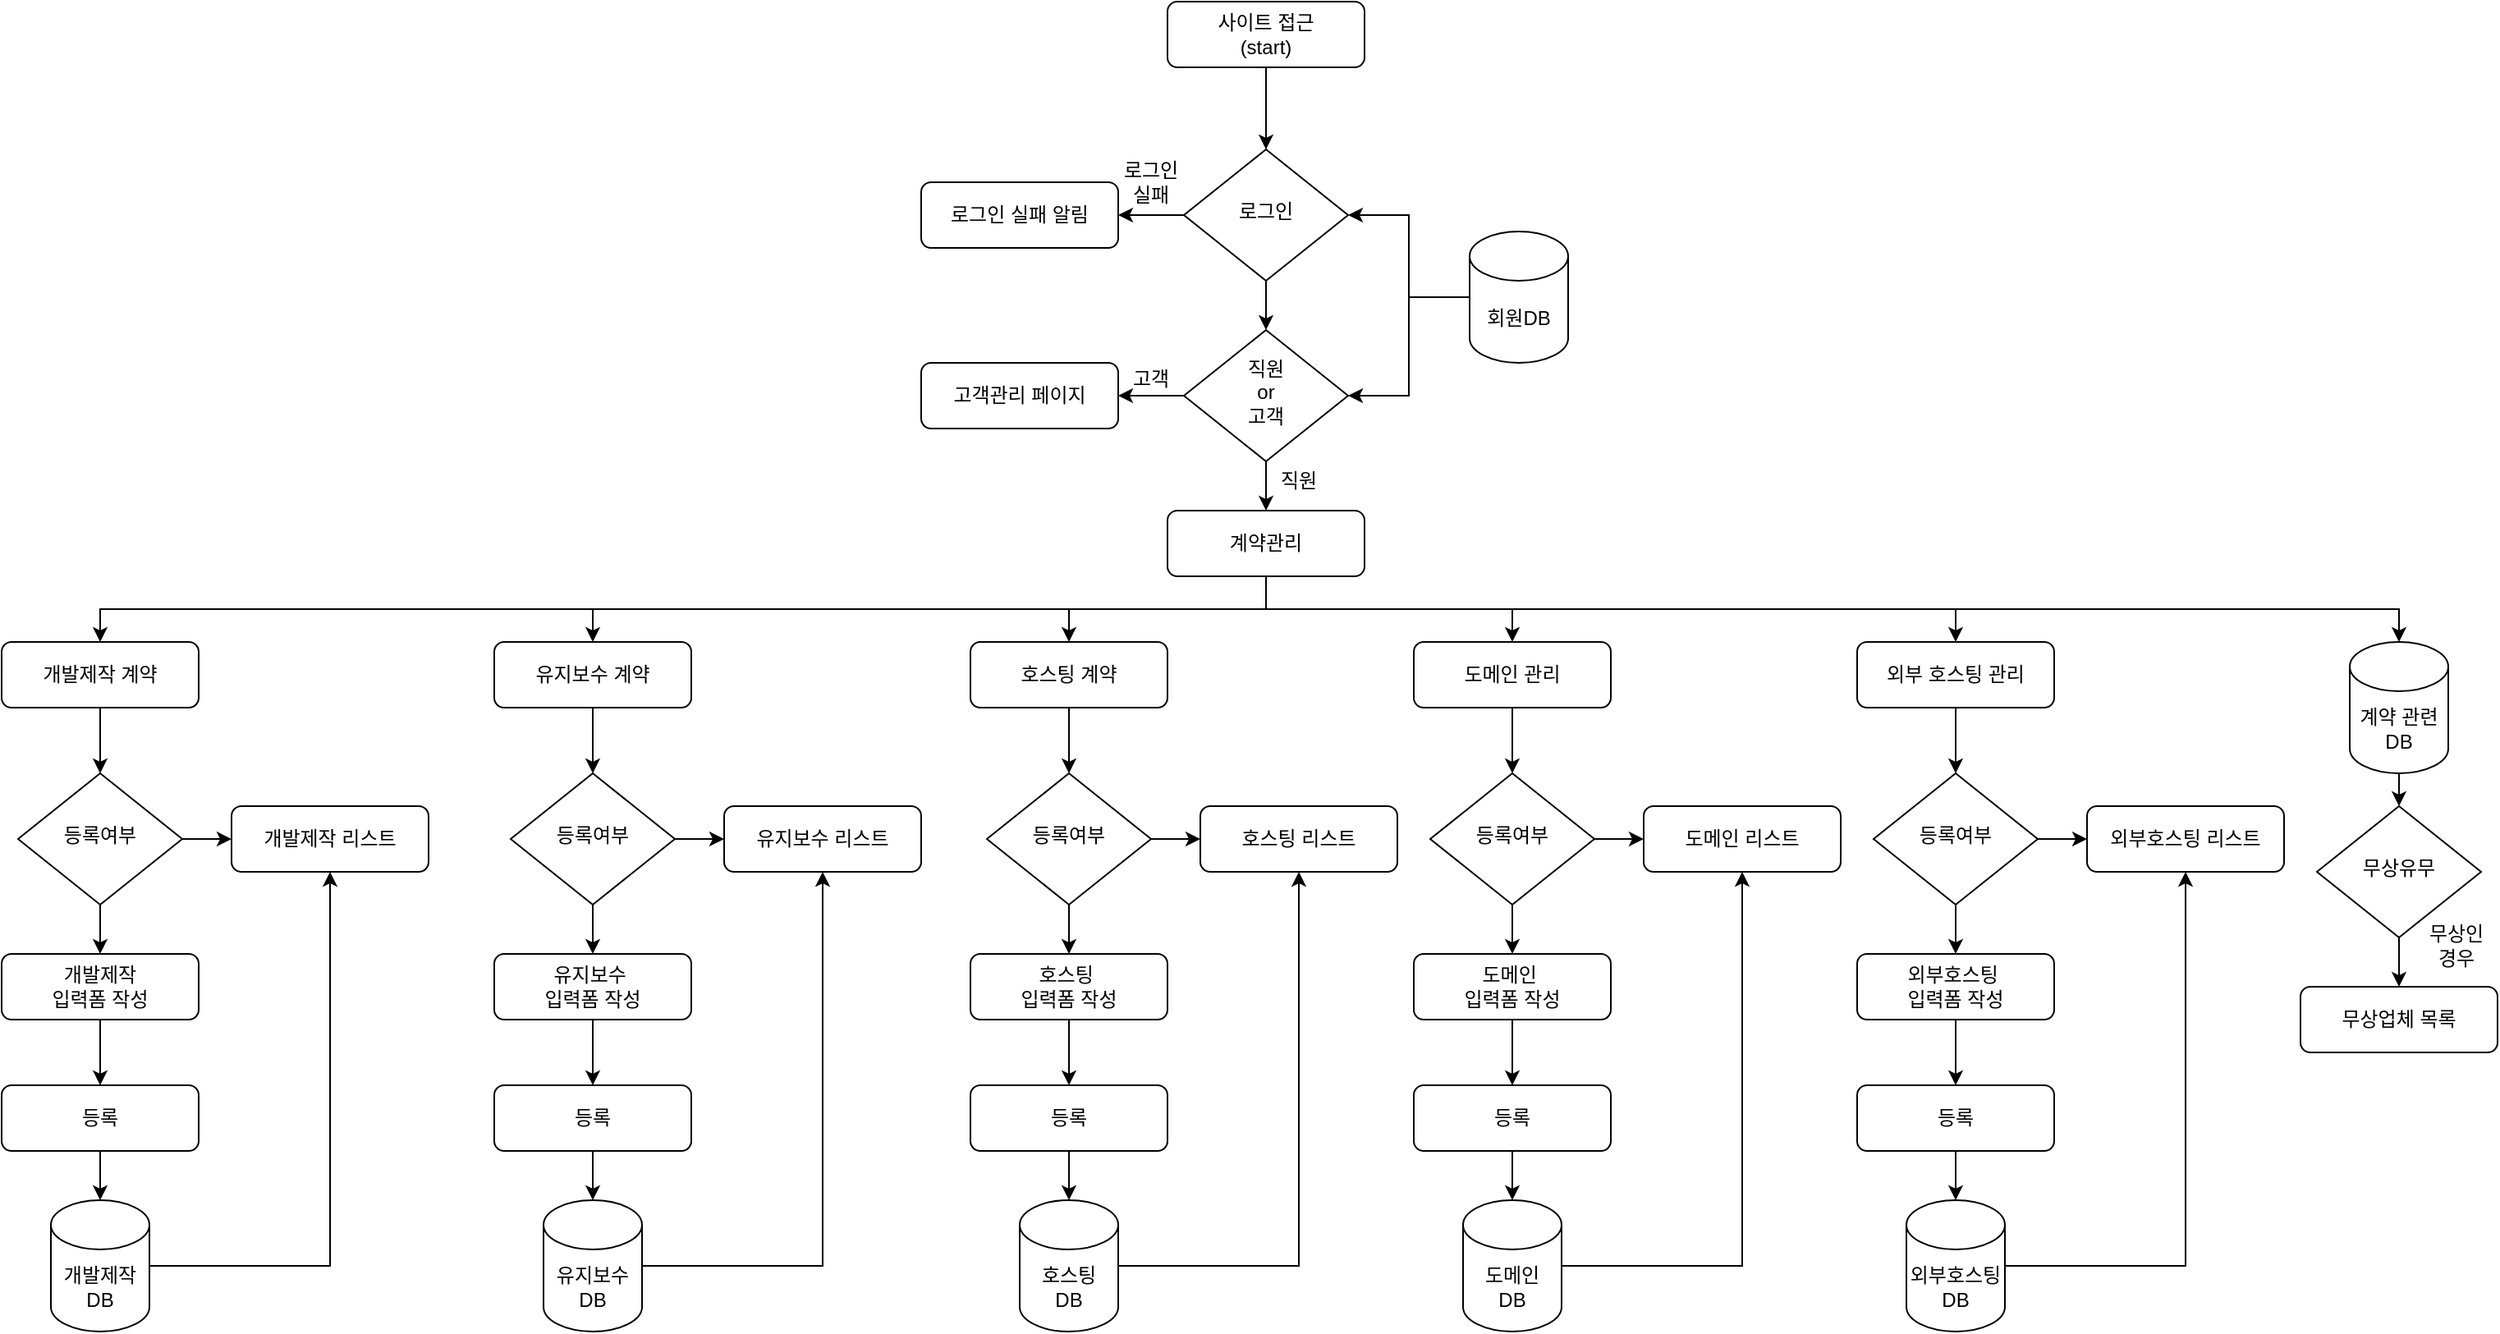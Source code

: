 <mxfile version="13.8.3" type="device"><diagram id="7pVNXSHlFKWryhJMsmal" name="Page-1"><mxGraphModel dx="2009" dy="707" grid="1" gridSize="10" guides="1" tooltips="1" connect="1" arrows="1" fold="1" page="1" pageScale="1" pageWidth="827" pageHeight="1169" math="0" shadow="0"><root><mxCell id="0"/><mxCell id="1" parent="0"/><mxCell id="SCZ_OIpYjbCjCRX3FZxB-89" style="edgeStyle=orthogonalEdgeStyle;rounded=0;orthogonalLoop=1;jettySize=auto;html=1;exitX=0.5;exitY=1;exitDx=0;exitDy=0;entryX=0.5;entryY=0;entryDx=0;entryDy=0;" edge="1" parent="1" source="SCZ_OIpYjbCjCRX3FZxB-90" target="SCZ_OIpYjbCjCRX3FZxB-93"><mxGeometry relative="1" as="geometry"/></mxCell><mxCell id="SCZ_OIpYjbCjCRX3FZxB-90" value="사이트 접근&lt;br&gt;(start)" style="rounded=1;whiteSpace=wrap;html=1;fontSize=12;glass=0;strokeWidth=1;shadow=0;" vertex="1" parent="1"><mxGeometry x="310" y="20" width="120" height="40" as="geometry"/></mxCell><mxCell id="SCZ_OIpYjbCjCRX3FZxB-91" style="edgeStyle=orthogonalEdgeStyle;rounded=0;orthogonalLoop=1;jettySize=auto;html=1;exitX=0;exitY=0.5;exitDx=0;exitDy=0;entryX=1;entryY=0.5;entryDx=0;entryDy=0;" edge="1" parent="1" source="SCZ_OIpYjbCjCRX3FZxB-93" target="SCZ_OIpYjbCjCRX3FZxB-95"><mxGeometry relative="1" as="geometry"/></mxCell><mxCell id="SCZ_OIpYjbCjCRX3FZxB-92" style="edgeStyle=orthogonalEdgeStyle;rounded=0;orthogonalLoop=1;jettySize=auto;html=1;exitX=0.5;exitY=1;exitDx=0;exitDy=0;entryX=0.5;entryY=0;entryDx=0;entryDy=0;" edge="1" parent="1" source="SCZ_OIpYjbCjCRX3FZxB-93" target="SCZ_OIpYjbCjCRX3FZxB-101"><mxGeometry relative="1" as="geometry"/></mxCell><mxCell id="SCZ_OIpYjbCjCRX3FZxB-93" value="로그인" style="rhombus;whiteSpace=wrap;html=1;shadow=0;fontFamily=Helvetica;fontSize=12;align=center;strokeWidth=1;spacing=6;spacingTop=-4;" vertex="1" parent="1"><mxGeometry x="320" y="110" width="100" height="80" as="geometry"/></mxCell><mxCell id="SCZ_OIpYjbCjCRX3FZxB-94" value="로그인실패" style="text;html=1;strokeColor=none;fillColor=none;align=center;verticalAlign=middle;whiteSpace=wrap;rounded=0;" vertex="1" parent="1"><mxGeometry x="280" y="120" width="40" height="20" as="geometry"/></mxCell><mxCell id="SCZ_OIpYjbCjCRX3FZxB-95" value="로그인 실패 알림" style="rounded=1;whiteSpace=wrap;html=1;fontSize=12;glass=0;strokeWidth=1;shadow=0;" vertex="1" parent="1"><mxGeometry x="160" y="130" width="120" height="40" as="geometry"/></mxCell><mxCell id="SCZ_OIpYjbCjCRX3FZxB-96" style="edgeStyle=orthogonalEdgeStyle;rounded=0;orthogonalLoop=1;jettySize=auto;html=1;exitX=0;exitY=0.5;exitDx=0;exitDy=0;exitPerimeter=0;entryX=1;entryY=0.5;entryDx=0;entryDy=0;" edge="1" parent="1" source="SCZ_OIpYjbCjCRX3FZxB-98" target="SCZ_OIpYjbCjCRX3FZxB-93"><mxGeometry relative="1" as="geometry"/></mxCell><mxCell id="SCZ_OIpYjbCjCRX3FZxB-97" style="edgeStyle=orthogonalEdgeStyle;rounded=0;orthogonalLoop=1;jettySize=auto;html=1;exitX=0;exitY=0.5;exitDx=0;exitDy=0;exitPerimeter=0;entryX=1;entryY=0.5;entryDx=0;entryDy=0;" edge="1" parent="1" source="SCZ_OIpYjbCjCRX3FZxB-98" target="SCZ_OIpYjbCjCRX3FZxB-101"><mxGeometry relative="1" as="geometry"/></mxCell><mxCell id="SCZ_OIpYjbCjCRX3FZxB-98" value="회원DB" style="shape=cylinder3;whiteSpace=wrap;html=1;boundedLbl=1;backgroundOutline=1;size=15;" vertex="1" parent="1"><mxGeometry x="494" y="160" width="60" height="80" as="geometry"/></mxCell><mxCell id="SCZ_OIpYjbCjCRX3FZxB-99" style="edgeStyle=orthogonalEdgeStyle;rounded=0;orthogonalLoop=1;jettySize=auto;html=1;exitX=0.5;exitY=1;exitDx=0;exitDy=0;" edge="1" parent="1" source="SCZ_OIpYjbCjCRX3FZxB-101" target="SCZ_OIpYjbCjCRX3FZxB-103"><mxGeometry relative="1" as="geometry"><mxPoint x="370" y="330" as="targetPoint"/></mxGeometry></mxCell><mxCell id="SCZ_OIpYjbCjCRX3FZxB-100" style="edgeStyle=orthogonalEdgeStyle;rounded=0;orthogonalLoop=1;jettySize=auto;html=1;exitX=0;exitY=0.5;exitDx=0;exitDy=0;" edge="1" parent="1" source="SCZ_OIpYjbCjCRX3FZxB-101" target="SCZ_OIpYjbCjCRX3FZxB-104"><mxGeometry relative="1" as="geometry"><mxPoint x="300" y="260" as="targetPoint"/></mxGeometry></mxCell><mxCell id="SCZ_OIpYjbCjCRX3FZxB-101" value="직원&lt;br&gt;or&lt;br&gt;고객" style="rhombus;whiteSpace=wrap;html=1;shadow=0;fontFamily=Helvetica;fontSize=12;align=center;strokeWidth=1;spacing=6;spacingTop=-4;" vertex="1" parent="1"><mxGeometry x="320" y="220" width="100" height="80" as="geometry"/></mxCell><mxCell id="SCZ_OIpYjbCjCRX3FZxB-102" value="직원" style="text;html=1;strokeColor=none;fillColor=none;align=center;verticalAlign=middle;whiteSpace=wrap;rounded=0;" vertex="1" parent="1"><mxGeometry x="370" y="302" width="40" height="20" as="geometry"/></mxCell><mxCell id="SCZ_OIpYjbCjCRX3FZxB-111" style="edgeStyle=orthogonalEdgeStyle;rounded=0;orthogonalLoop=1;jettySize=auto;html=1;exitX=0.5;exitY=1;exitDx=0;exitDy=0;entryX=0.5;entryY=0;entryDx=0;entryDy=0;" edge="1" parent="1" source="SCZ_OIpYjbCjCRX3FZxB-103" target="SCZ_OIpYjbCjCRX3FZxB-108"><mxGeometry relative="1" as="geometry"/></mxCell><mxCell id="SCZ_OIpYjbCjCRX3FZxB-112" style="edgeStyle=orthogonalEdgeStyle;rounded=0;orthogonalLoop=1;jettySize=auto;html=1;exitX=0.5;exitY=1;exitDx=0;exitDy=0;" edge="1" parent="1" source="SCZ_OIpYjbCjCRX3FZxB-103" target="SCZ_OIpYjbCjCRX3FZxB-107"><mxGeometry relative="1" as="geometry"/></mxCell><mxCell id="SCZ_OIpYjbCjCRX3FZxB-113" style="edgeStyle=orthogonalEdgeStyle;rounded=0;orthogonalLoop=1;jettySize=auto;html=1;exitX=0.5;exitY=1;exitDx=0;exitDy=0;" edge="1" parent="1" source="SCZ_OIpYjbCjCRX3FZxB-103" target="SCZ_OIpYjbCjCRX3FZxB-109"><mxGeometry relative="1" as="geometry"/></mxCell><mxCell id="SCZ_OIpYjbCjCRX3FZxB-114" style="edgeStyle=orthogonalEdgeStyle;rounded=0;orthogonalLoop=1;jettySize=auto;html=1;exitX=0.5;exitY=1;exitDx=0;exitDy=0;" edge="1" parent="1" source="SCZ_OIpYjbCjCRX3FZxB-103" target="SCZ_OIpYjbCjCRX3FZxB-110"><mxGeometry relative="1" as="geometry"/></mxCell><mxCell id="SCZ_OIpYjbCjCRX3FZxB-115" style="edgeStyle=orthogonalEdgeStyle;rounded=0;orthogonalLoop=1;jettySize=auto;html=1;exitX=0.5;exitY=1;exitDx=0;exitDy=0;entryX=0.5;entryY=0;entryDx=0;entryDy=0;" edge="1" parent="1" source="SCZ_OIpYjbCjCRX3FZxB-103" target="SCZ_OIpYjbCjCRX3FZxB-106"><mxGeometry relative="1" as="geometry"/></mxCell><mxCell id="SCZ_OIpYjbCjCRX3FZxB-177" style="edgeStyle=orthogonalEdgeStyle;rounded=0;orthogonalLoop=1;jettySize=auto;html=1;exitX=0.5;exitY=1;exitDx=0;exitDy=0;" edge="1" parent="1" source="SCZ_OIpYjbCjCRX3FZxB-103" target="SCZ_OIpYjbCjCRX3FZxB-187"><mxGeometry relative="1" as="geometry"><mxPoint x="1060" y="410" as="targetPoint"/></mxGeometry></mxCell><mxCell id="SCZ_OIpYjbCjCRX3FZxB-103" value="계약관리" style="rounded=1;whiteSpace=wrap;html=1;fontSize=12;glass=0;strokeWidth=1;shadow=0;" vertex="1" parent="1"><mxGeometry x="310" y="330" width="120" height="40" as="geometry"/></mxCell><mxCell id="SCZ_OIpYjbCjCRX3FZxB-104" value="고객관리 페이지" style="rounded=1;whiteSpace=wrap;html=1;fontSize=12;glass=0;strokeWidth=1;shadow=0;" vertex="1" parent="1"><mxGeometry x="160" y="240" width="120" height="40" as="geometry"/></mxCell><mxCell id="SCZ_OIpYjbCjCRX3FZxB-105" value="고객" style="text;html=1;strokeColor=none;fillColor=none;align=center;verticalAlign=middle;whiteSpace=wrap;rounded=0;" vertex="1" parent="1"><mxGeometry x="280" y="240" width="40" height="20" as="geometry"/></mxCell><mxCell id="SCZ_OIpYjbCjCRX3FZxB-117" style="edgeStyle=orthogonalEdgeStyle;rounded=0;orthogonalLoop=1;jettySize=auto;html=1;exitX=0.5;exitY=1;exitDx=0;exitDy=0;" edge="1" parent="1" source="SCZ_OIpYjbCjCRX3FZxB-106" target="SCZ_OIpYjbCjCRX3FZxB-116"><mxGeometry relative="1" as="geometry"/></mxCell><mxCell id="SCZ_OIpYjbCjCRX3FZxB-106" value="개발제작 계약&lt;span style=&quot;color: rgba(0 , 0 , 0 , 0) ; font-family: monospace ; font-size: 0px&quot;&gt;%3CmxGraphModel%3E%3Croot%3E%3CmxCell%20id%3D%220%22%2F%3E%3CmxCell%20id%3D%221%22%20parent%3D%220%22%2F%3E%3CmxCell%20id%3D%222%22%20value%3D%22%EA%B3%84%EC%95%BD%EA%B4%80%EB%A6%AC%22%20style%3D%22rounded%3D1%3BwhiteSpace%3Dwrap%3Bhtml%3D1%3BfontSize%3D12%3Bglass%3D0%3BstrokeWidth%3D1%3Bshadow%3D0%3B%22%20vertex%3D%221%22%20parent%3D%221%22%3E%3CmxGeometry%20x%3D%22310%22%20y%3D%22330%22%20width%3D%22120%22%20height%3D%2240%22%20as%3D%22geometry%22%2F%3E%3C%2FmxCell%3E%3C%2Froot%3E%3C%2FmxGraphModel%3E&lt;/span&gt;" style="rounded=1;whiteSpace=wrap;html=1;fontSize=12;glass=0;strokeWidth=1;shadow=0;" vertex="1" parent="1"><mxGeometry x="-400" y="410" width="120" height="40" as="geometry"/></mxCell><mxCell id="SCZ_OIpYjbCjCRX3FZxB-129" style="edgeStyle=orthogonalEdgeStyle;rounded=0;orthogonalLoop=1;jettySize=auto;html=1;exitX=0.5;exitY=1;exitDx=0;exitDy=0;entryX=0.5;entryY=0;entryDx=0;entryDy=0;" edge="1" parent="1" source="SCZ_OIpYjbCjCRX3FZxB-107" target="SCZ_OIpYjbCjCRX3FZxB-126"><mxGeometry relative="1" as="geometry"/></mxCell><mxCell id="SCZ_OIpYjbCjCRX3FZxB-107" value="유지보수 계약" style="rounded=1;whiteSpace=wrap;html=1;fontSize=12;glass=0;strokeWidth=1;shadow=0;" vertex="1" parent="1"><mxGeometry x="-100" y="410" width="120" height="40" as="geometry"/></mxCell><mxCell id="SCZ_OIpYjbCjCRX3FZxB-135" style="edgeStyle=orthogonalEdgeStyle;rounded=0;orthogonalLoop=1;jettySize=auto;html=1;exitX=0.5;exitY=1;exitDx=0;exitDy=0;entryX=0.5;entryY=0;entryDx=0;entryDy=0;" edge="1" parent="1" source="SCZ_OIpYjbCjCRX3FZxB-108" target="SCZ_OIpYjbCjCRX3FZxB-132"><mxGeometry relative="1" as="geometry"/></mxCell><mxCell id="SCZ_OIpYjbCjCRX3FZxB-108" value="호스팅 계약" style="rounded=1;whiteSpace=wrap;html=1;fontSize=12;glass=0;strokeWidth=1;shadow=0;" vertex="1" parent="1"><mxGeometry x="190" y="410" width="120" height="40" as="geometry"/></mxCell><mxCell id="SCZ_OIpYjbCjCRX3FZxB-141" style="edgeStyle=orthogonalEdgeStyle;rounded=0;orthogonalLoop=1;jettySize=auto;html=1;exitX=0.5;exitY=1;exitDx=0;exitDy=0;" edge="1" parent="1" source="SCZ_OIpYjbCjCRX3FZxB-109" target="SCZ_OIpYjbCjCRX3FZxB-138"><mxGeometry relative="1" as="geometry"/></mxCell><mxCell id="SCZ_OIpYjbCjCRX3FZxB-109" value="도메인 관리" style="rounded=1;whiteSpace=wrap;html=1;fontSize=12;glass=0;strokeWidth=1;shadow=0;" vertex="1" parent="1"><mxGeometry x="460" y="410" width="120" height="40" as="geometry"/></mxCell><mxCell id="SCZ_OIpYjbCjCRX3FZxB-147" style="edgeStyle=orthogonalEdgeStyle;rounded=0;orthogonalLoop=1;jettySize=auto;html=1;exitX=0.5;exitY=1;exitDx=0;exitDy=0;" edge="1" parent="1" source="SCZ_OIpYjbCjCRX3FZxB-110" target="SCZ_OIpYjbCjCRX3FZxB-144"><mxGeometry relative="1" as="geometry"/></mxCell><mxCell id="SCZ_OIpYjbCjCRX3FZxB-110" value="외부 호스팅 관리" style="rounded=1;whiteSpace=wrap;html=1;fontSize=12;glass=0;strokeWidth=1;shadow=0;" vertex="1" parent="1"><mxGeometry x="730" y="410" width="120" height="40" as="geometry"/></mxCell><mxCell id="SCZ_OIpYjbCjCRX3FZxB-120" style="edgeStyle=orthogonalEdgeStyle;rounded=0;orthogonalLoop=1;jettySize=auto;html=1;exitX=1;exitY=0.5;exitDx=0;exitDy=0;entryX=0;entryY=0.5;entryDx=0;entryDy=0;" edge="1" parent="1" source="SCZ_OIpYjbCjCRX3FZxB-116" target="SCZ_OIpYjbCjCRX3FZxB-118"><mxGeometry relative="1" as="geometry"/></mxCell><mxCell id="SCZ_OIpYjbCjCRX3FZxB-123" style="edgeStyle=orthogonalEdgeStyle;rounded=0;orthogonalLoop=1;jettySize=auto;html=1;exitX=0.5;exitY=1;exitDx=0;exitDy=0;entryX=0.5;entryY=0;entryDx=0;entryDy=0;" edge="1" parent="1" source="SCZ_OIpYjbCjCRX3FZxB-116" target="SCZ_OIpYjbCjCRX3FZxB-122"><mxGeometry relative="1" as="geometry"/></mxCell><mxCell id="SCZ_OIpYjbCjCRX3FZxB-116" value="등록여부" style="rhombus;whiteSpace=wrap;html=1;shadow=0;fontFamily=Helvetica;fontSize=12;align=center;strokeWidth=1;spacing=6;spacingTop=-4;" vertex="1" parent="1"><mxGeometry x="-390" y="490" width="100" height="80" as="geometry"/></mxCell><mxCell id="SCZ_OIpYjbCjCRX3FZxB-118" value="개발제작 리스트&lt;span style=&quot;color: rgba(0 , 0 , 0 , 0) ; font-family: monospace ; font-size: 0px&quot;&gt;%3CmxGraphModel%3E%3Croot%3E%3CmxCell%20id%3D%220%22%2F%3E%3CmxCell%20id%3D%221%22%20parent%3D%220%22%2F%3E%3CmxCell%20id%3D%222%22%20value%3D%22%EA%B3%84%EC%95%BD%EA%B4%80%EB%A6%AC%22%20style%3D%22rounded%3D1%3BwhiteSpace%3Dwrap%3Bhtml%3D1%3BfontSize%3D12%3Bglass%3D0%3BstrokeWidth%3D1%3Bshadow%3D0%3B%22%20vertex%3D%221%22%20parent%3D%221%22%3E%3CmxGeometry%20x%3D%22310%22%20y%3D%22330%22%20width%3D%22120%22%20height%3D%2240%22%20as%3D%22geometry%22%2F%3E%3C%2FmxCell%3E%3C%2Froot%3E%3C%2FmxGraphModel%3E&lt;/span&gt;" style="rounded=1;whiteSpace=wrap;html=1;fontSize=12;glass=0;strokeWidth=1;shadow=0;" vertex="1" parent="1"><mxGeometry x="-260" y="510" width="120" height="40" as="geometry"/></mxCell><mxCell id="SCZ_OIpYjbCjCRX3FZxB-159" style="edgeStyle=orthogonalEdgeStyle;rounded=0;orthogonalLoop=1;jettySize=auto;html=1;exitX=0.5;exitY=1;exitDx=0;exitDy=0;" edge="1" parent="1" source="SCZ_OIpYjbCjCRX3FZxB-122" target="SCZ_OIpYjbCjCRX3FZxB-149"><mxGeometry relative="1" as="geometry"/></mxCell><mxCell id="SCZ_OIpYjbCjCRX3FZxB-122" value="개발제작 &lt;br&gt;입력폼 작성&lt;span style=&quot;color: rgba(0 , 0 , 0 , 0) ; font-family: monospace ; font-size: 0px&quot;&gt;입%3CmxGraphModel%3E%3Croot%3E%3CmxCell%20id%3D%220%22%2F%3E%3CmxCell%20id%3D%221%22%20parent%3D%220%22%2F%3E%3CmxCell%20id%3D%222%22%20value%3D%22%EA%B3%84%EC%95%BD%EA%B4%80%EB%A6%AC%22%20style%3D%22rounded%3D1%3BwhiteSpace%3Dwrap%3Bhtml%3D1%3BfontSize%3D12%3Bglass%3D0%3BstrokeWidth%3D1%3Bshadow%3D0%3B%22%20vertex%3D%221%22%20parent%3D%221%22%3E%3CmxGeometry%20x%3D%22310%22%20y%3D%22330%22%20width%3D%22120%22%20height%3D%2240%22%20as%3D%22geometry%22%2F%3E%3C%2FmxCell%3E%3C%2Froot%3E%3C%2FmxGraphModel%&lt;/span&gt;" style="rounded=1;whiteSpace=wrap;html=1;fontSize=12;glass=0;strokeWidth=1;shadow=0;" vertex="1" parent="1"><mxGeometry x="-400" y="600" width="120" height="40" as="geometry"/></mxCell><mxCell id="SCZ_OIpYjbCjCRX3FZxB-124" style="edgeStyle=orthogonalEdgeStyle;rounded=0;orthogonalLoop=1;jettySize=auto;html=1;exitX=1;exitY=0.5;exitDx=0;exitDy=0;entryX=0;entryY=0.5;entryDx=0;entryDy=0;" edge="1" parent="1" source="SCZ_OIpYjbCjCRX3FZxB-126" target="SCZ_OIpYjbCjCRX3FZxB-127"><mxGeometry relative="1" as="geometry"/></mxCell><mxCell id="SCZ_OIpYjbCjCRX3FZxB-125" style="edgeStyle=orthogonalEdgeStyle;rounded=0;orthogonalLoop=1;jettySize=auto;html=1;exitX=0.5;exitY=1;exitDx=0;exitDy=0;entryX=0.5;entryY=0;entryDx=0;entryDy=0;" edge="1" parent="1" source="SCZ_OIpYjbCjCRX3FZxB-126" target="SCZ_OIpYjbCjCRX3FZxB-128"><mxGeometry relative="1" as="geometry"/></mxCell><mxCell id="SCZ_OIpYjbCjCRX3FZxB-126" value="등록여부" style="rhombus;whiteSpace=wrap;html=1;shadow=0;fontFamily=Helvetica;fontSize=12;align=center;strokeWidth=1;spacing=6;spacingTop=-4;" vertex="1" parent="1"><mxGeometry x="-90" y="490" width="100" height="80" as="geometry"/></mxCell><mxCell id="SCZ_OIpYjbCjCRX3FZxB-127" value="유지보수 리스트&lt;span style=&quot;color: rgba(0 , 0 , 0 , 0) ; font-family: monospace ; font-size: 0px&quot;&gt;%3CmxGraphModel%3E%3Croot%3E%3CmxCell%20id%3D%220%22%2F%3E%3CmxCell%20id%3D%221%22%20parent%3D%220%22%2F%3E%3CmxCell%20id%3D%222%22%20value%3D%22%EA%B3%84%EC%95%BD%EA%B4%80%EB%A6%AC%22%20style%3D%22rounded%3D1%3BwhiteSpace%3Dwrap%3Bhtml%3D1%3BfontSize%3D12%3Bglass%3D0%3BstrokeWidth%3D1%3Bshadow%3D0%3B%22%20vertex%3D%221%22%20parent%3D%221%22%3E%3CmxGeometry%20x%3D%22310%22%20y%3D%22330%22%20width%3D%22120%22%20height%3D%2240%22%20as%3D%22geometry%22%2F%3E%3C%2FmxCell%3E%3C%2Froot%3E%3C%2FmxGraphModel%3E&lt;/span&gt;" style="rounded=1;whiteSpace=wrap;html=1;fontSize=12;glass=0;strokeWidth=1;shadow=0;" vertex="1" parent="1"><mxGeometry x="40" y="510" width="120" height="40" as="geometry"/></mxCell><mxCell id="SCZ_OIpYjbCjCRX3FZxB-158" style="edgeStyle=orthogonalEdgeStyle;rounded=0;orthogonalLoop=1;jettySize=auto;html=1;exitX=0.5;exitY=1;exitDx=0;exitDy=0;" edge="1" parent="1" source="SCZ_OIpYjbCjCRX3FZxB-128" target="SCZ_OIpYjbCjCRX3FZxB-150"><mxGeometry relative="1" as="geometry"/></mxCell><mxCell id="SCZ_OIpYjbCjCRX3FZxB-128" value="유지보수&amp;nbsp;&lt;br&gt;입력폼 작성&lt;span style=&quot;color: rgba(0 , 0 , 0 , 0) ; font-family: monospace ; font-size: 0px&quot;&gt;입%3CmxGraphModel%3E%3Croot%3E%3CmxCell%20id%3D%220%22%2F%3E%3CmxCell%20id%3D%221%22%20parent%3D%220%22%2F%3E%3CmxCell%20id%3D%222%22%20value%3D%22%EA%B3%84%EC%95%BD%EA%B4%80%EB%A6%AC%22%20style%3D%22rounded%3D1%3BwhiteSpace%3Dwrap%3Bhtml%3D1%3BfontSize%3D12%3Bglass%3D0%3BstrokeWidth%3D1%3Bshadow%3D0%3B%22%20vertex%3D%221%22%20parent%3D%221%22%3E%3CmxGeometry%20x%3D%22310%22%20y%3D%22330%22%20width%3D%22120%22%20height%3D%2240%22%20as%3D%22geometry%22%2F%3E%3C%2FmxCell%3E%3C%2Froot%3E%3C%2FmxGraphModel%&lt;/span&gt;" style="rounded=1;whiteSpace=wrap;html=1;fontSize=12;glass=0;strokeWidth=1;shadow=0;" vertex="1" parent="1"><mxGeometry x="-100" y="600" width="120" height="40" as="geometry"/></mxCell><mxCell id="SCZ_OIpYjbCjCRX3FZxB-130" style="edgeStyle=orthogonalEdgeStyle;rounded=0;orthogonalLoop=1;jettySize=auto;html=1;exitX=1;exitY=0.5;exitDx=0;exitDy=0;entryX=0;entryY=0.5;entryDx=0;entryDy=0;" edge="1" parent="1" source="SCZ_OIpYjbCjCRX3FZxB-132" target="SCZ_OIpYjbCjCRX3FZxB-133"><mxGeometry relative="1" as="geometry"/></mxCell><mxCell id="SCZ_OIpYjbCjCRX3FZxB-131" style="edgeStyle=orthogonalEdgeStyle;rounded=0;orthogonalLoop=1;jettySize=auto;html=1;exitX=0.5;exitY=1;exitDx=0;exitDy=0;entryX=0.5;entryY=0;entryDx=0;entryDy=0;" edge="1" parent="1" source="SCZ_OIpYjbCjCRX3FZxB-132" target="SCZ_OIpYjbCjCRX3FZxB-134"><mxGeometry relative="1" as="geometry"/></mxCell><mxCell id="SCZ_OIpYjbCjCRX3FZxB-132" value="등록여부" style="rhombus;whiteSpace=wrap;html=1;shadow=0;fontFamily=Helvetica;fontSize=12;align=center;strokeWidth=1;spacing=6;spacingTop=-4;" vertex="1" parent="1"><mxGeometry x="200" y="490" width="100" height="80" as="geometry"/></mxCell><mxCell id="SCZ_OIpYjbCjCRX3FZxB-133" value="호스팅 리스트&lt;span style=&quot;color: rgba(0 , 0 , 0 , 0) ; font-family: monospace ; font-size: 0px&quot;&gt;%3CmxGraphModel%3E%3Croot%3E%3CmxCell%20id%3D%220%22%2F%3E%3CmxCell%20id%3D%221%22%20parent%3D%220%22%2F%3E%3CmxCell%20id%3D%222%22%20value%3D%22%EA%B3%84%EC%95%BD%EA%B4%80%EB%A6%AC%22%20style%3D%22rounded%3D1%3BwhiteSpace%3Dwrap%3Bhtml%3D1%3BfontSize%3D12%3Bglass%3D0%3BstrokeWidth%3D1%3Bshadow%3D0%3B%22%20vertex%3D%221%22%20parent%3D%221%22%3E%3CmxGeometry%20x%3D%22310%22%20y%3D%22330%22%20width%3D%22120%22%20height%3D%2240%22%20as%3D%22geometry%22%2F%3E%3C%2FmxCell%3E%3C%2Froot%3E%3C%2FmxGraphModel%3E&lt;/span&gt;" style="rounded=1;whiteSpace=wrap;html=1;fontSize=12;glass=0;strokeWidth=1;shadow=0;" vertex="1" parent="1"><mxGeometry x="330" y="510" width="120" height="40" as="geometry"/></mxCell><mxCell id="SCZ_OIpYjbCjCRX3FZxB-157" style="edgeStyle=orthogonalEdgeStyle;rounded=0;orthogonalLoop=1;jettySize=auto;html=1;exitX=0.5;exitY=1;exitDx=0;exitDy=0;" edge="1" parent="1" source="SCZ_OIpYjbCjCRX3FZxB-134" target="SCZ_OIpYjbCjCRX3FZxB-151"><mxGeometry relative="1" as="geometry"/></mxCell><mxCell id="SCZ_OIpYjbCjCRX3FZxB-134" value="호스팅&amp;nbsp;&lt;br&gt;입력폼 작성&lt;span style=&quot;color: rgba(0 , 0 , 0 , 0) ; font-family: monospace ; font-size: 0px&quot;&gt;입%3CmxGraphModel%3E%3Croot%3E%3CmxCell%20id%3D%220%22%2F%3E%3CmxCell%20id%3D%221%22%20parent%3D%220%22%2F%3E%3CmxCell%20id%3D%222%22%20value%3D%22%EA%B3%84%EC%95%BD%EA%B4%80%EB%A6%AC%22%20style%3D%22rounded%3D1%3BwhiteSpace%3Dwrap%3Bhtml%3D1%3BfontSize%3D12%3Bglass%3D0%3BstrokeWidth%3D1%3Bshadow%3D0%3B%22%20vertex%3D%221%22%20parent%3D%221%22%3E%3CmxGeometry%20x%3D%22310%22%20y%3D%22330%22%20width%3D%22120%22%20height%3D%2240%22%20as%3D%22geometry%22%2F%3E%3C%2FmxCell%3E%3C%2Froot%3E%3C%2FmxGraphModel%&lt;/span&gt;" style="rounded=1;whiteSpace=wrap;html=1;fontSize=12;glass=0;strokeWidth=1;shadow=0;" vertex="1" parent="1"><mxGeometry x="190" y="600" width="120" height="40" as="geometry"/></mxCell><mxCell id="SCZ_OIpYjbCjCRX3FZxB-136" style="edgeStyle=orthogonalEdgeStyle;rounded=0;orthogonalLoop=1;jettySize=auto;html=1;exitX=1;exitY=0.5;exitDx=0;exitDy=0;entryX=0;entryY=0.5;entryDx=0;entryDy=0;" edge="1" parent="1" source="SCZ_OIpYjbCjCRX3FZxB-138" target="SCZ_OIpYjbCjCRX3FZxB-139"><mxGeometry relative="1" as="geometry"/></mxCell><mxCell id="SCZ_OIpYjbCjCRX3FZxB-137" style="edgeStyle=orthogonalEdgeStyle;rounded=0;orthogonalLoop=1;jettySize=auto;html=1;exitX=0.5;exitY=1;exitDx=0;exitDy=0;entryX=0.5;entryY=0;entryDx=0;entryDy=0;" edge="1" parent="1" source="SCZ_OIpYjbCjCRX3FZxB-138" target="SCZ_OIpYjbCjCRX3FZxB-140"><mxGeometry relative="1" as="geometry"/></mxCell><mxCell id="SCZ_OIpYjbCjCRX3FZxB-138" value="등록여부" style="rhombus;whiteSpace=wrap;html=1;shadow=0;fontFamily=Helvetica;fontSize=12;align=center;strokeWidth=1;spacing=6;spacingTop=-4;" vertex="1" parent="1"><mxGeometry x="470" y="490" width="100" height="80" as="geometry"/></mxCell><mxCell id="SCZ_OIpYjbCjCRX3FZxB-139" value="도메인 리스트&lt;span style=&quot;color: rgba(0 , 0 , 0 , 0) ; font-family: monospace ; font-size: 0px&quot;&gt;%3CmxGraphModel%3E%3Croot%3E%3CmxCell%20id%3D%220%22%2F%3E%3CmxCell%20id%3D%221%22%20parent%3D%220%22%2F%3E%3CmxCell%20id%3D%222%22%20value%3D%22%EA%B3%84%EC%95%BD%EA%B4%80%EB%A6%AC%22%20style%3D%22rounded%3D1%3BwhiteSpace%3Dwrap%3Bhtml%3D1%3BfontSize%3D12%3Bglass%3D0%3BstrokeWidth%3D1%3Bshadow%3D0%3B%22%20vertex%3D%221%22%20parent%3D%221%22%3E%3CmxGeometry%20x%3D%22310%22%20y%3D%22330%22%20width%3D%22120%22%20height%3D%2240%22%20as%3D%22geometry%22%2F%3E%3C%2FmxCell%3E%3C%2Froot%3E%3C%2FmxGraphModel%3E&lt;/span&gt;" style="rounded=1;whiteSpace=wrap;html=1;fontSize=12;glass=0;strokeWidth=1;shadow=0;" vertex="1" parent="1"><mxGeometry x="600" y="510" width="120" height="40" as="geometry"/></mxCell><mxCell id="SCZ_OIpYjbCjCRX3FZxB-156" style="edgeStyle=orthogonalEdgeStyle;rounded=0;orthogonalLoop=1;jettySize=auto;html=1;exitX=0.5;exitY=1;exitDx=0;exitDy=0;" edge="1" parent="1" source="SCZ_OIpYjbCjCRX3FZxB-140" target="SCZ_OIpYjbCjCRX3FZxB-152"><mxGeometry relative="1" as="geometry"/></mxCell><mxCell id="SCZ_OIpYjbCjCRX3FZxB-140" value="도메인&amp;nbsp;&lt;br&gt;입력폼 작성&lt;span style=&quot;color: rgba(0 , 0 , 0 , 0) ; font-family: monospace ; font-size: 0px&quot;&gt;입%3CmxGraphModel%3E%3Croot%3E%3CmxCell%20id%3D%220%22%2F%3E%3CmxCell%20id%3D%221%22%20parent%3D%220%22%2F%3E%3CmxCell%20id%3D%222%22%20value%3D%22%EA%B3%84%EC%95%BD%EA%B4%80%EB%A6%AC%22%20style%3D%22rounded%3D1%3BwhiteSpace%3Dwrap%3Bhtml%3D1%3BfontSize%3D12%3Bglass%3D0%3BstrokeWidth%3D1%3Bshadow%3D0%3B%22%20vertex%3D%221%22%20parent%3D%221%22%3E%3CmxGeometry%20x%3D%22310%22%20y%3D%22330%22%20width%3D%22120%22%20height%3D%2240%22%20as%3D%22geometry%22%2F%3E%3C%2FmxCell%3E%3C%2Froot%3E%3C%2FmxGraphModel%&lt;/span&gt;" style="rounded=1;whiteSpace=wrap;html=1;fontSize=12;glass=0;strokeWidth=1;shadow=0;" vertex="1" parent="1"><mxGeometry x="460" y="600" width="120" height="40" as="geometry"/></mxCell><mxCell id="SCZ_OIpYjbCjCRX3FZxB-142" style="edgeStyle=orthogonalEdgeStyle;rounded=0;orthogonalLoop=1;jettySize=auto;html=1;exitX=1;exitY=0.5;exitDx=0;exitDy=0;entryX=0;entryY=0.5;entryDx=0;entryDy=0;" edge="1" parent="1" source="SCZ_OIpYjbCjCRX3FZxB-144" target="SCZ_OIpYjbCjCRX3FZxB-145"><mxGeometry relative="1" as="geometry"/></mxCell><mxCell id="SCZ_OIpYjbCjCRX3FZxB-143" style="edgeStyle=orthogonalEdgeStyle;rounded=0;orthogonalLoop=1;jettySize=auto;html=1;exitX=0.5;exitY=1;exitDx=0;exitDy=0;entryX=0.5;entryY=0;entryDx=0;entryDy=0;" edge="1" parent="1" source="SCZ_OIpYjbCjCRX3FZxB-144" target="SCZ_OIpYjbCjCRX3FZxB-146"><mxGeometry relative="1" as="geometry"/></mxCell><mxCell id="SCZ_OIpYjbCjCRX3FZxB-144" value="등록여부" style="rhombus;whiteSpace=wrap;html=1;shadow=0;fontFamily=Helvetica;fontSize=12;align=center;strokeWidth=1;spacing=6;spacingTop=-4;" vertex="1" parent="1"><mxGeometry x="740" y="490" width="100" height="80" as="geometry"/></mxCell><mxCell id="SCZ_OIpYjbCjCRX3FZxB-145" value="외부호스팅 리스트&lt;span style=&quot;color: rgba(0 , 0 , 0 , 0) ; font-family: monospace ; font-size: 0px&quot;&gt;%3CmxGraphModel%3E%3Croot%3E%3CmxCell%20id%3D%220%22%2F%3E%3CmxCell%20id%3D%221%22%20parent%3D%220%22%2F%3E%3CmxCell%20id%3D%222%22%20value%3D%22%EA%B3%84%EC%95%BD%EA%B4%80%EB%A6%AC%22%20style%3D%22rounded%3D1%3BwhiteSpace%3Dwrap%3Bhtml%3D1%3BfontSize%3D12%3Bglass%3D0%3BstrokeWidth%3D1%3Bshadow%3D0%3B%22%20vertex%3D%221%22%20parent%3D%221%22%3E%3CmxGeometry%20x%3D%22310%22%20y%3D%22330%22%20width%3D%22120%22%20height%3D%2240%22%20as%3D%22geometry%22%2F%3E%3C%2FmxCell%3E%3C%2Froot%3E%3C%2FmxGraphModel%3E&lt;/span&gt;" style="rounded=1;whiteSpace=wrap;html=1;fontSize=12;glass=0;strokeWidth=1;shadow=0;" vertex="1" parent="1"><mxGeometry x="870" y="510" width="120" height="40" as="geometry"/></mxCell><mxCell id="SCZ_OIpYjbCjCRX3FZxB-155" style="edgeStyle=orthogonalEdgeStyle;rounded=0;orthogonalLoop=1;jettySize=auto;html=1;exitX=0.5;exitY=1;exitDx=0;exitDy=0;" edge="1" parent="1" source="SCZ_OIpYjbCjCRX3FZxB-146" target="SCZ_OIpYjbCjCRX3FZxB-153"><mxGeometry relative="1" as="geometry"/></mxCell><mxCell id="SCZ_OIpYjbCjCRX3FZxB-146" value="외부호스팅&amp;nbsp;&lt;br&gt;입력폼 작성&lt;span style=&quot;color: rgba(0 , 0 , 0 , 0) ; font-family: monospace ; font-size: 0px&quot;&gt;입%3CmxGraphModel%3E%3Croot%3E%3CmxCell%20id%3D%220%22%2F%3E%3CmxCell%20id%3D%221%22%20parent%3D%220%22%2F%3E%3CmxCell%20id%3D%222%22%20value%3D%22%EA%B3%84%EC%95%BD%EA%B4%80%EB%A6%AC%22%20style%3D%22rounded%3D1%3BwhiteSpace%3Dwrap%3Bhtml%3D1%3BfontSize%3D12%3Bglass%3D0%3BstrokeWidth%3D1%3Bshadow%3D0%3B%22%20vertex%3D%221%22%20parent%3D%221%22%3E%3CmxGeometry%20x%3D%22310%22%20y%3D%22330%22%20width%3D%22120%22%20height%3D%2240%22%20as%3D%22geometry%22%2F%3E%3C%2FmxCell%3E%3C%2Froot%3E%3C%2FmxGraphModel%&lt;/span&gt;" style="rounded=1;whiteSpace=wrap;html=1;fontSize=12;glass=0;strokeWidth=1;shadow=0;" vertex="1" parent="1"><mxGeometry x="730" y="600" width="120" height="40" as="geometry"/></mxCell><mxCell id="SCZ_OIpYjbCjCRX3FZxB-161" style="edgeStyle=orthogonalEdgeStyle;rounded=0;orthogonalLoop=1;jettySize=auto;html=1;exitX=0.5;exitY=1;exitDx=0;exitDy=0;" edge="1" parent="1" source="SCZ_OIpYjbCjCRX3FZxB-149" target="SCZ_OIpYjbCjCRX3FZxB-160"><mxGeometry relative="1" as="geometry"/></mxCell><mxCell id="SCZ_OIpYjbCjCRX3FZxB-149" value="등록" style="rounded=1;whiteSpace=wrap;html=1;fontSize=12;glass=0;strokeWidth=1;shadow=0;" vertex="1" parent="1"><mxGeometry x="-400" y="680" width="120" height="40" as="geometry"/></mxCell><mxCell id="SCZ_OIpYjbCjCRX3FZxB-163" style="edgeStyle=orthogonalEdgeStyle;rounded=0;orthogonalLoop=1;jettySize=auto;html=1;exitX=0.5;exitY=1;exitDx=0;exitDy=0;" edge="1" parent="1" source="SCZ_OIpYjbCjCRX3FZxB-150" target="SCZ_OIpYjbCjCRX3FZxB-162"><mxGeometry relative="1" as="geometry"/></mxCell><mxCell id="SCZ_OIpYjbCjCRX3FZxB-150" value="등록" style="rounded=1;whiteSpace=wrap;html=1;fontSize=12;glass=0;strokeWidth=1;shadow=0;" vertex="1" parent="1"><mxGeometry x="-100" y="680" width="120" height="40" as="geometry"/></mxCell><mxCell id="SCZ_OIpYjbCjCRX3FZxB-165" style="edgeStyle=orthogonalEdgeStyle;rounded=0;orthogonalLoop=1;jettySize=auto;html=1;exitX=0.5;exitY=1;exitDx=0;exitDy=0;entryX=0.5;entryY=0;entryDx=0;entryDy=0;entryPerimeter=0;" edge="1" parent="1" source="SCZ_OIpYjbCjCRX3FZxB-151" target="SCZ_OIpYjbCjCRX3FZxB-164"><mxGeometry relative="1" as="geometry"/></mxCell><mxCell id="SCZ_OIpYjbCjCRX3FZxB-151" value="등록" style="rounded=1;whiteSpace=wrap;html=1;fontSize=12;glass=0;strokeWidth=1;shadow=0;" vertex="1" parent="1"><mxGeometry x="190" y="680" width="120" height="40" as="geometry"/></mxCell><mxCell id="SCZ_OIpYjbCjCRX3FZxB-167" style="edgeStyle=orthogonalEdgeStyle;rounded=0;orthogonalLoop=1;jettySize=auto;html=1;exitX=0.5;exitY=1;exitDx=0;exitDy=0;entryX=0.5;entryY=0;entryDx=0;entryDy=0;entryPerimeter=0;" edge="1" parent="1" source="SCZ_OIpYjbCjCRX3FZxB-152" target="SCZ_OIpYjbCjCRX3FZxB-166"><mxGeometry relative="1" as="geometry"/></mxCell><mxCell id="SCZ_OIpYjbCjCRX3FZxB-152" value="등록" style="rounded=1;whiteSpace=wrap;html=1;fontSize=12;glass=0;strokeWidth=1;shadow=0;" vertex="1" parent="1"><mxGeometry x="460" y="680" width="120" height="40" as="geometry"/></mxCell><mxCell id="SCZ_OIpYjbCjCRX3FZxB-169" style="edgeStyle=orthogonalEdgeStyle;rounded=0;orthogonalLoop=1;jettySize=auto;html=1;exitX=0.5;exitY=1;exitDx=0;exitDy=0;" edge="1" parent="1" source="SCZ_OIpYjbCjCRX3FZxB-153" target="SCZ_OIpYjbCjCRX3FZxB-168"><mxGeometry relative="1" as="geometry"/></mxCell><mxCell id="SCZ_OIpYjbCjCRX3FZxB-153" value="등록" style="rounded=1;whiteSpace=wrap;html=1;fontSize=12;glass=0;strokeWidth=1;shadow=0;" vertex="1" parent="1"><mxGeometry x="730" y="680" width="120" height="40" as="geometry"/></mxCell><mxCell id="SCZ_OIpYjbCjCRX3FZxB-170" style="edgeStyle=orthogonalEdgeStyle;rounded=0;orthogonalLoop=1;jettySize=auto;html=1;exitX=1;exitY=0.5;exitDx=0;exitDy=0;exitPerimeter=0;entryX=0.5;entryY=1;entryDx=0;entryDy=0;" edge="1" parent="1" source="SCZ_OIpYjbCjCRX3FZxB-160" target="SCZ_OIpYjbCjCRX3FZxB-118"><mxGeometry relative="1" as="geometry"/></mxCell><mxCell id="SCZ_OIpYjbCjCRX3FZxB-160" value="개발제작&lt;br&gt;DB" style="shape=cylinder3;whiteSpace=wrap;html=1;boundedLbl=1;backgroundOutline=1;size=15;" vertex="1" parent="1"><mxGeometry x="-370" y="750" width="60" height="80" as="geometry"/></mxCell><mxCell id="SCZ_OIpYjbCjCRX3FZxB-171" style="edgeStyle=orthogonalEdgeStyle;rounded=0;orthogonalLoop=1;jettySize=auto;html=1;exitX=1;exitY=0.5;exitDx=0;exitDy=0;exitPerimeter=0;entryX=0.5;entryY=1;entryDx=0;entryDy=0;" edge="1" parent="1" source="SCZ_OIpYjbCjCRX3FZxB-162" target="SCZ_OIpYjbCjCRX3FZxB-127"><mxGeometry relative="1" as="geometry"/></mxCell><mxCell id="SCZ_OIpYjbCjCRX3FZxB-162" value="유지보수&lt;br&gt;DB" style="shape=cylinder3;whiteSpace=wrap;html=1;boundedLbl=1;backgroundOutline=1;size=15;" vertex="1" parent="1"><mxGeometry x="-70" y="750" width="60" height="80" as="geometry"/></mxCell><mxCell id="SCZ_OIpYjbCjCRX3FZxB-172" style="edgeStyle=orthogonalEdgeStyle;rounded=0;orthogonalLoop=1;jettySize=auto;html=1;exitX=1;exitY=0.5;exitDx=0;exitDy=0;exitPerimeter=0;" edge="1" parent="1" source="SCZ_OIpYjbCjCRX3FZxB-164" target="SCZ_OIpYjbCjCRX3FZxB-133"><mxGeometry relative="1" as="geometry"/></mxCell><mxCell id="SCZ_OIpYjbCjCRX3FZxB-164" value="호스팅&lt;br&gt;DB" style="shape=cylinder3;whiteSpace=wrap;html=1;boundedLbl=1;backgroundOutline=1;size=15;" vertex="1" parent="1"><mxGeometry x="220" y="750" width="60" height="80" as="geometry"/></mxCell><mxCell id="SCZ_OIpYjbCjCRX3FZxB-174" style="edgeStyle=orthogonalEdgeStyle;rounded=0;orthogonalLoop=1;jettySize=auto;html=1;exitX=1;exitY=0.5;exitDx=0;exitDy=0;exitPerimeter=0;" edge="1" parent="1" source="SCZ_OIpYjbCjCRX3FZxB-166" target="SCZ_OIpYjbCjCRX3FZxB-139"><mxGeometry relative="1" as="geometry"/></mxCell><mxCell id="SCZ_OIpYjbCjCRX3FZxB-166" value="도메인&lt;br&gt;DB" style="shape=cylinder3;whiteSpace=wrap;html=1;boundedLbl=1;backgroundOutline=1;size=15;" vertex="1" parent="1"><mxGeometry x="490" y="750" width="60" height="80" as="geometry"/></mxCell><mxCell id="SCZ_OIpYjbCjCRX3FZxB-175" style="edgeStyle=orthogonalEdgeStyle;rounded=0;orthogonalLoop=1;jettySize=auto;html=1;exitX=1;exitY=0.5;exitDx=0;exitDy=0;exitPerimeter=0;entryX=0.5;entryY=1;entryDx=0;entryDy=0;" edge="1" parent="1" source="SCZ_OIpYjbCjCRX3FZxB-168" target="SCZ_OIpYjbCjCRX3FZxB-145"><mxGeometry relative="1" as="geometry"/></mxCell><mxCell id="SCZ_OIpYjbCjCRX3FZxB-168" value="외부호스팅 DB" style="shape=cylinder3;whiteSpace=wrap;html=1;boundedLbl=1;backgroundOutline=1;size=15;" vertex="1" parent="1"><mxGeometry x="760" y="750" width="60" height="80" as="geometry"/></mxCell><mxCell id="SCZ_OIpYjbCjCRX3FZxB-183" value="무상업체 목록" style="rounded=1;whiteSpace=wrap;html=1;fontSize=12;glass=0;strokeWidth=1;shadow=0;" vertex="1" parent="1"><mxGeometry x="1000" y="620" width="120" height="40" as="geometry"/></mxCell><mxCell id="SCZ_OIpYjbCjCRX3FZxB-185" style="edgeStyle=orthogonalEdgeStyle;rounded=0;orthogonalLoop=1;jettySize=auto;html=1;exitX=0.5;exitY=1;exitDx=0;exitDy=0;entryX=0.5;entryY=0;entryDx=0;entryDy=0;" edge="1" parent="1" source="SCZ_OIpYjbCjCRX3FZxB-184" target="SCZ_OIpYjbCjCRX3FZxB-183"><mxGeometry relative="1" as="geometry"/></mxCell><mxCell id="SCZ_OIpYjbCjCRX3FZxB-184" value="무상유무" style="rhombus;whiteSpace=wrap;html=1;shadow=0;fontFamily=Helvetica;fontSize=12;align=center;strokeWidth=1;spacing=6;spacingTop=-4;" vertex="1" parent="1"><mxGeometry x="1010" y="510" width="100" height="80" as="geometry"/></mxCell><mxCell id="SCZ_OIpYjbCjCRX3FZxB-186" value="무상인 &lt;br&gt;경우" style="text;html=1;strokeColor=none;fillColor=none;align=center;verticalAlign=middle;whiteSpace=wrap;rounded=0;" vertex="1" parent="1"><mxGeometry x="1070" y="580" width="50" height="30" as="geometry"/></mxCell><mxCell id="SCZ_OIpYjbCjCRX3FZxB-188" style="edgeStyle=orthogonalEdgeStyle;rounded=0;orthogonalLoop=1;jettySize=auto;html=1;exitX=0.5;exitY=1;exitDx=0;exitDy=0;exitPerimeter=0;entryX=0.5;entryY=0;entryDx=0;entryDy=0;" edge="1" parent="1" source="SCZ_OIpYjbCjCRX3FZxB-187" target="SCZ_OIpYjbCjCRX3FZxB-184"><mxGeometry relative="1" as="geometry"/></mxCell><mxCell id="SCZ_OIpYjbCjCRX3FZxB-187" value="계약 관련&lt;br&gt;DB" style="shape=cylinder3;whiteSpace=wrap;html=1;boundedLbl=1;backgroundOutline=1;size=15;" vertex="1" parent="1"><mxGeometry x="1030" y="410" width="60" height="80" as="geometry"/></mxCell></root></mxGraphModel></diagram></mxfile>